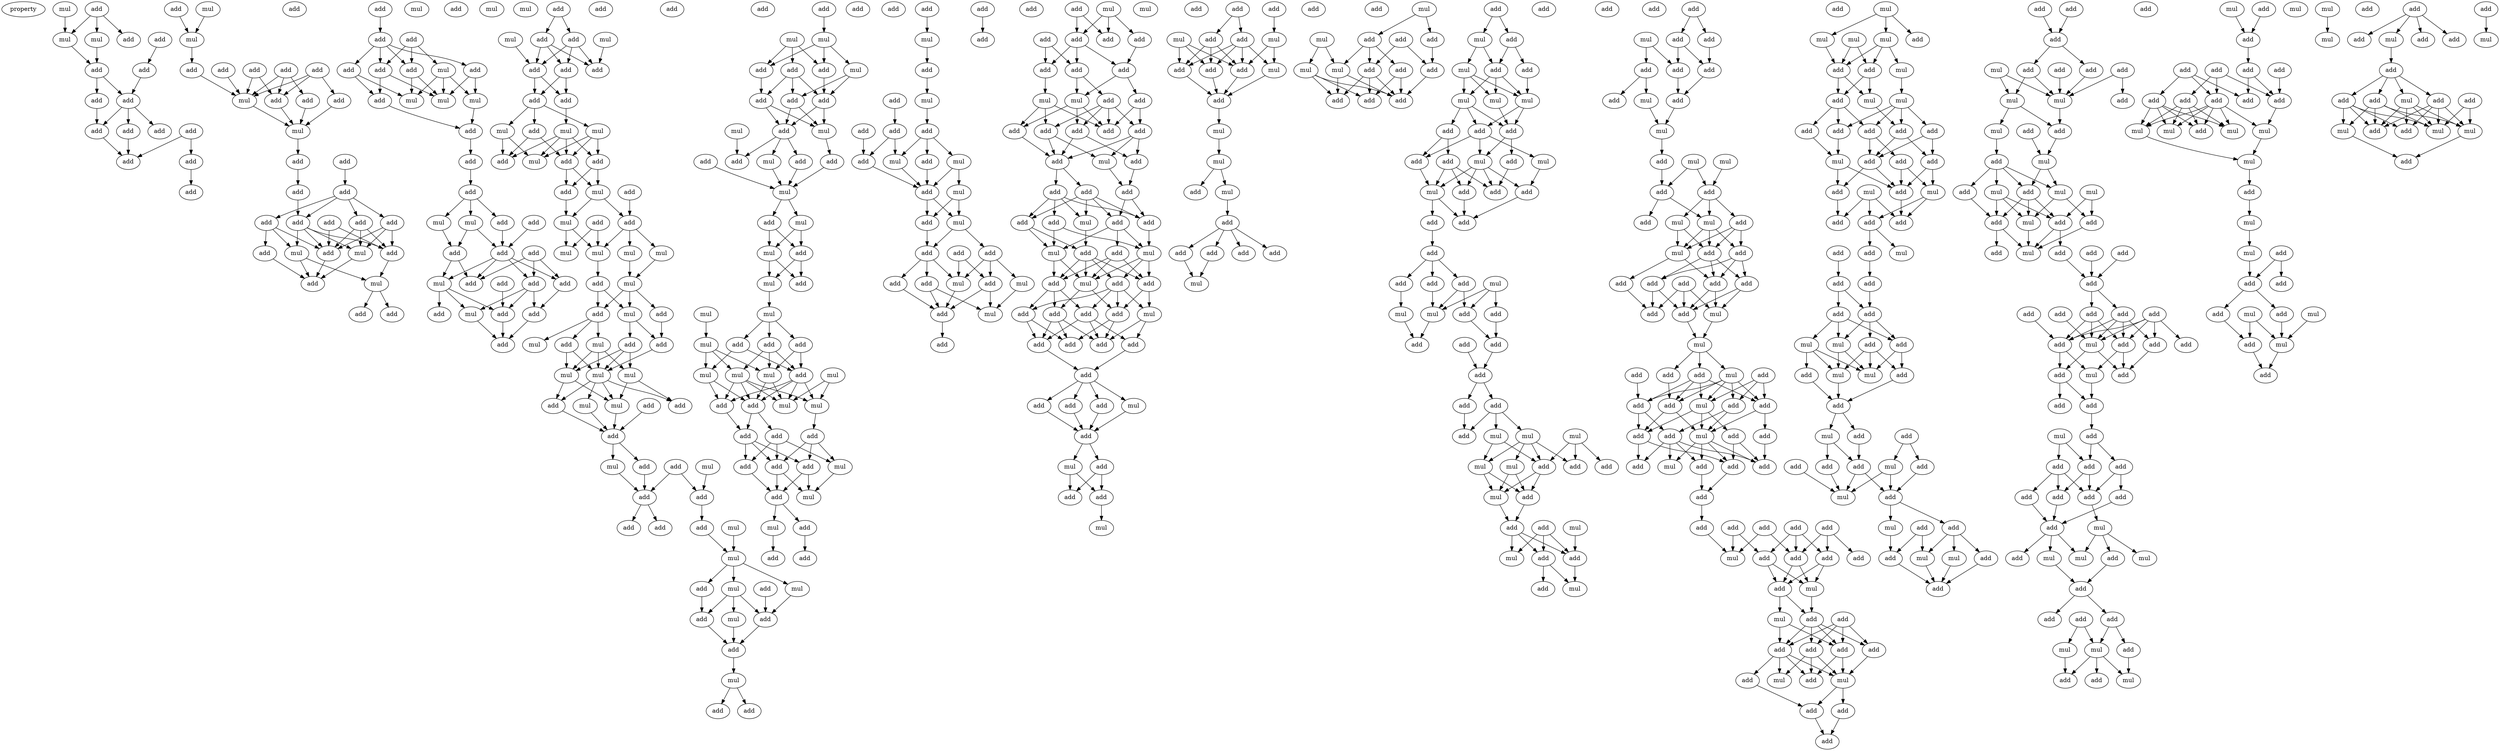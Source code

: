 digraph {
    node [fontcolor=black]
    property [mul=2,lf=1.2]
    0 [ label = add ];
    1 [ label = mul ];
    2 [ label = mul ];
    3 [ label = add ];
    4 [ label = mul ];
    5 [ label = add ];
    6 [ label = add ];
    7 [ label = add ];
    8 [ label = add ];
    9 [ label = add ];
    10 [ label = add ];
    11 [ label = add ];
    12 [ label = add ];
    13 [ label = add ];
    14 [ label = add ];
    15 [ label = add ];
    16 [ label = add ];
    17 [ label = add ];
    18 [ label = mul ];
    19 [ label = mul ];
    20 [ label = add ];
    21 [ label = add ];
    22 [ label = add ];
    23 [ label = add ];
    24 [ label = add ];
    25 [ label = add ];
    26 [ label = add ];
    27 [ label = add ];
    28 [ label = mul ];
    29 [ label = mul ];
    30 [ label = add ];
    31 [ label = add ];
    32 [ label = add ];
    33 [ label = add ];
    34 [ label = add ];
    35 [ label = add ];
    36 [ label = add ];
    37 [ label = add ];
    38 [ label = add ];
    39 [ label = add ];
    40 [ label = mul ];
    41 [ label = add ];
    42 [ label = add ];
    43 [ label = mul ];
    44 [ label = add ];
    45 [ label = mul ];
    46 [ label = add ];
    47 [ label = add ];
    48 [ label = add ];
    49 [ label = add ];
    50 [ label = add ];
    51 [ label = add ];
    52 [ label = add ];
    53 [ label = add ];
    54 [ label = add ];
    55 [ label = add ];
    56 [ label = mul ];
    57 [ label = mul ];
    58 [ label = mul ];
    59 [ label = mul ];
    60 [ label = add ];
    61 [ label = mul ];
    62 [ label = add ];
    63 [ label = add ];
    64 [ label = add ];
    65 [ label = add ];
    66 [ label = add ];
    67 [ label = add ];
    68 [ label = mul ];
    69 [ label = mul ];
    70 [ label = add ];
    71 [ label = add ];
    72 [ label = add ];
    73 [ label = add ];
    74 [ label = add ];
    75 [ label = mul ];
    76 [ label = add ];
    77 [ label = add ];
    78 [ label = add ];
    79 [ label = add ];
    80 [ label = mul ];
    81 [ label = add ];
    82 [ label = add ];
    83 [ label = mul ];
    84 [ label = mul ];
    85 [ label = add ];
    86 [ label = add ];
    87 [ label = add ];
    88 [ label = mul ];
    89 [ label = add ];
    90 [ label = mul ];
    91 [ label = add ];
    92 [ label = add ];
    93 [ label = add ];
    94 [ label = add ];
    95 [ label = add ];
    96 [ label = mul ];
    97 [ label = mul ];
    98 [ label = add ];
    99 [ label = mul ];
    100 [ label = add ];
    101 [ label = mul ];
    102 [ label = add ];
    103 [ label = add ];
    104 [ label = add ];
    105 [ label = add ];
    106 [ label = mul ];
    107 [ label = add ];
    108 [ label = mul ];
    109 [ label = add ];
    110 [ label = mul ];
    111 [ label = mul ];
    112 [ label = mul ];
    113 [ label = mul ];
    114 [ label = add ];
    115 [ label = mul ];
    116 [ label = mul ];
    117 [ label = add ];
    118 [ label = add ];
    119 [ label = mul ];
    120 [ label = add ];
    121 [ label = add ];
    122 [ label = mul ];
    123 [ label = add ];
    124 [ label = mul ];
    125 [ label = mul ];
    126 [ label = mul ];
    127 [ label = mul ];
    128 [ label = add ];
    129 [ label = add ];
    130 [ label = add ];
    131 [ label = mul ];
    132 [ label = add ];
    133 [ label = mul ];
    134 [ label = mul ];
    135 [ label = add ];
    136 [ label = add ];
    137 [ label = add ];
    138 [ label = add ];
    139 [ label = add ];
    140 [ label = add ];
    141 [ label = add ];
    142 [ label = mul ];
    143 [ label = mul ];
    144 [ label = add ];
    145 [ label = add ];
    146 [ label = mul ];
    147 [ label = mul ];
    148 [ label = add ];
    149 [ label = mul ];
    150 [ label = add ];
    151 [ label = add ];
    152 [ label = add ];
    153 [ label = add ];
    154 [ label = mul ];
    155 [ label = add ];
    156 [ label = add ];
    157 [ label = add ];
    158 [ label = mul ];
    159 [ label = mul ];
    160 [ label = add ];
    161 [ label = mul ];
    162 [ label = add ];
    163 [ label = add ];
    164 [ label = add ];
    165 [ label = add ];
    166 [ label = add ];
    167 [ label = add ];
    168 [ label = mul ];
    169 [ label = add ];
    170 [ label = mul ];
    171 [ label = add ];
    172 [ label = add ];
    173 [ label = add ];
    174 [ label = mul ];
    175 [ label = add ];
    176 [ label = mul ];
    177 [ label = mul ];
    178 [ label = add ];
    179 [ label = add ];
    180 [ label = mul ];
    181 [ label = add ];
    182 [ label = mul ];
    183 [ label = mul ];
    184 [ label = mul ];
    185 [ label = add ];
    186 [ label = mul ];
    187 [ label = add ];
    188 [ label = add ];
    189 [ label = mul ];
    190 [ label = mul ];
    191 [ label = mul ];
    192 [ label = add ];
    193 [ label = mul ];
    194 [ label = mul ];
    195 [ label = add ];
    196 [ label = mul ];
    197 [ label = add ];
    198 [ label = add ];
    199 [ label = add ];
    200 [ label = add ];
    201 [ label = add ];
    202 [ label = mul ];
    203 [ label = add ];
    204 [ label = add ];
    205 [ label = mul ];
    206 [ label = add ];
    207 [ label = mul ];
    208 [ label = add ];
    209 [ label = add ];
    210 [ label = add ];
    211 [ label = add ];
    212 [ label = add ];
    213 [ label = add ];
    214 [ label = mul ];
    215 [ label = add ];
    216 [ label = add ];
    217 [ label = mul ];
    218 [ label = add ];
    219 [ label = add ];
    220 [ label = add ];
    221 [ label = add ];
    222 [ label = mul ];
    223 [ label = add ];
    224 [ label = mul ];
    225 [ label = add ];
    226 [ label = add ];
    227 [ label = mul ];
    228 [ label = mul ];
    229 [ label = add ];
    230 [ label = add ];
    231 [ label = add ];
    232 [ label = add ];
    233 [ label = add ];
    234 [ label = mul ];
    235 [ label = add ];
    236 [ label = add ];
    237 [ label = mul ];
    238 [ label = mul ];
    239 [ label = add ];
    240 [ label = add ];
    241 [ label = add ];
    242 [ label = add ];
    243 [ label = mul ];
    244 [ label = add ];
    245 [ label = add ];
    246 [ label = add ];
    247 [ label = add ];
    248 [ label = add ];
    249 [ label = add ];
    250 [ label = add ];
    251 [ label = mul ];
    252 [ label = add ];
    253 [ label = mul ];
    254 [ label = add ];
    255 [ label = add ];
    256 [ label = add ];
    257 [ label = add ];
    258 [ label = add ];
    259 [ label = add ];
    260 [ label = mul ];
    261 [ label = add ];
    262 [ label = add ];
    263 [ label = add ];
    264 [ label = add ];
    265 [ label = add ];
    266 [ label = add ];
    267 [ label = add ];
    268 [ label = add ];
    269 [ label = mul ];
    270 [ label = add ];
    271 [ label = add ];
    272 [ label = mul ];
    273 [ label = add ];
    274 [ label = mul ];
    275 [ label = add ];
    276 [ label = add ];
    277 [ label = mul ];
    278 [ label = add ];
    279 [ label = add ];
    280 [ label = add ];
    281 [ label = add ];
    282 [ label = mul ];
    283 [ label = add ];
    284 [ label = add ];
    285 [ label = add ];
    286 [ label = add ];
    287 [ label = add ];
    288 [ label = add ];
    289 [ label = add ];
    290 [ label = add ];
    291 [ label = add ];
    292 [ label = mul ];
    293 [ label = add ];
    294 [ label = add ];
    295 [ label = mul ];
    296 [ label = mul ];
    297 [ label = add ];
    298 [ label = add ];
    299 [ label = add ];
    300 [ label = mul ];
    301 [ label = add ];
    302 [ label = add ];
    303 [ label = mul ];
    304 [ label = mul ];
    305 [ label = add ];
    306 [ label = add ];
    307 [ label = add ];
    308 [ label = add ];
    309 [ label = add ];
    310 [ label = mul ];
    311 [ label = add ];
    312 [ label = add ];
    313 [ label = mul ];
    314 [ label = mul ];
    315 [ label = add ];
    316 [ label = mul ];
    317 [ label = add ];
    318 [ label = add ];
    319 [ label = add ];
    320 [ label = add ];
    321 [ label = add ];
    322 [ label = add ];
    323 [ label = mul ];
    324 [ label = mul ];
    325 [ label = add ];
    326 [ label = add ];
    327 [ label = mul ];
    328 [ label = add ];
    329 [ label = mul ];
    330 [ label = add ];
    331 [ label = add ];
    332 [ label = mul ];
    333 [ label = add ];
    334 [ label = add ];
    335 [ label = add ];
    336 [ label = add ];
    337 [ label = add ];
    338 [ label = mul ];
    339 [ label = add ];
    340 [ label = add ];
    341 [ label = add ];
    342 [ label = add ];
    343 [ label = add ];
    344 [ label = mul ];
    345 [ label = mul ];
    346 [ label = mul ];
    347 [ label = mul ];
    348 [ label = add ];
    349 [ label = add ];
    350 [ label = add ];
    351 [ label = add ];
    352 [ label = add ];
    353 [ label = mul ];
    354 [ label = add ];
    355 [ label = mul ];
    356 [ label = add ];
    357 [ label = add ];
    358 [ label = add ];
    359 [ label = mul ];
    360 [ label = add ];
    361 [ label = add ];
    362 [ label = add ];
    363 [ label = add ];
    364 [ label = add ];
    365 [ label = add ];
    366 [ label = mul ];
    367 [ label = mul ];
    368 [ label = mul ];
    369 [ label = add ];
    370 [ label = add ];
    371 [ label = add ];
    372 [ label = add ];
    373 [ label = add ];
    374 [ label = add ];
    375 [ label = add ];
    376 [ label = add ];
    377 [ label = add ];
    378 [ label = mul ];
    379 [ label = add ];
    380 [ label = mul ];
    381 [ label = mul ];
    382 [ label = add ];
    383 [ label = mul ];
    384 [ label = add ];
    385 [ label = mul ];
    386 [ label = add ];
    387 [ label = mul ];
    388 [ label = add ];
    389 [ label = add ];
    390 [ label = add ];
    391 [ label = mul ];
    392 [ label = add ];
    393 [ label = add ];
    394 [ label = mul ];
    395 [ label = mul ];
    396 [ label = add ];
    397 [ label = add ];
    398 [ label = add ];
    399 [ label = mul ];
    400 [ label = add ];
    401 [ label = add ];
    402 [ label = add ];
    403 [ label = add ];
    404 [ label = add ];
    405 [ label = add ];
    406 [ label = mul ];
    407 [ label = mul ];
    408 [ label = add ];
    409 [ label = mul ];
    410 [ label = add ];
    411 [ label = mul ];
    412 [ label = add ];
    413 [ label = add ];
    414 [ label = add ];
    415 [ label = mul ];
    416 [ label = mul ];
    417 [ label = add ];
    418 [ label = mul ];
    419 [ label = add ];
    420 [ label = add ];
    421 [ label = add ];
    422 [ label = add ];
    423 [ label = add ];
    424 [ label = add ];
    425 [ label = add ];
    426 [ label = add ];
    427 [ label = add ];
    428 [ label = mul ];
    429 [ label = mul ];
    430 [ label = add ];
    431 [ label = add ];
    432 [ label = add ];
    433 [ label = add ];
    434 [ label = mul ];
    435 [ label = mul ];
    436 [ label = add ];
    437 [ label = add ];
    438 [ label = add ];
    439 [ label = add ];
    440 [ label = add ];
    441 [ label = add ];
    442 [ label = add ];
    443 [ label = add ];
    444 [ label = mul ];
    445 [ label = add ];
    446 [ label = add ];
    447 [ label = mul ];
    448 [ label = add ];
    449 [ label = add ];
    450 [ label = add ];
    451 [ label = add ];
    452 [ label = add ];
    453 [ label = add ];
    454 [ label = add ];
    455 [ label = add ];
    456 [ label = add ];
    457 [ label = add ];
    458 [ label = add ];
    459 [ label = add ];
    460 [ label = mul ];
    461 [ label = mul ];
    462 [ label = add ];
    463 [ label = add ];
    464 [ label = add ];
    465 [ label = mul ];
    466 [ label = add ];
    467 [ label = add ];
    468 [ label = add ];
    469 [ label = add ];
    470 [ label = mul ];
    471 [ label = add ];
    472 [ label = add ];
    473 [ label = mul ];
    474 [ label = add ];
    475 [ label = add ];
    476 [ label = add ];
    477 [ label = mul ];
    478 [ label = mul ];
    479 [ label = mul ];
    480 [ label = add ];
    481 [ label = mul ];
    482 [ label = add ];
    483 [ label = mul ];
    484 [ label = add ];
    485 [ label = mul ];
    486 [ label = add ];
    487 [ label = mul ];
    488 [ label = add ];
    489 [ label = add ];
    490 [ label = add ];
    491 [ label = add ];
    492 [ label = add ];
    493 [ label = mul ];
    494 [ label = add ];
    495 [ label = add ];
    496 [ label = add ];
    497 [ label = mul ];
    498 [ label = add ];
    499 [ label = mul ];
    500 [ label = add ];
    501 [ label = add ];
    502 [ label = add ];
    503 [ label = add ];
    504 [ label = add ];
    505 [ label = mul ];
    506 [ label = add ];
    507 [ label = add ];
    508 [ label = add ];
    509 [ label = add ];
    510 [ label = add ];
    511 [ label = mul ];
    512 [ label = add ];
    513 [ label = add ];
    514 [ label = mul ];
    515 [ label = add ];
    516 [ label = add ];
    517 [ label = mul ];
    518 [ label = mul ];
    519 [ label = add ];
    520 [ label = add ];
    521 [ label = add ];
    522 [ label = mul ];
    523 [ label = add ];
    524 [ label = add ];
    525 [ label = add ];
    526 [ label = add ];
    527 [ label = mul ];
    528 [ label = mul ];
    529 [ label = add ];
    530 [ label = add ];
    531 [ label = mul ];
    532 [ label = add ];
    533 [ label = mul ];
    534 [ label = add ];
    535 [ label = mul ];
    536 [ label = add ];
    537 [ label = add ];
    538 [ label = add ];
    539 [ label = add ];
    540 [ label = add ];
    541 [ label = add ];
    542 [ label = add ];
    543 [ label = add ];
    544 [ label = add ];
    545 [ label = mul ];
    546 [ label = add ];
    547 [ label = add ];
    548 [ label = mul ];
    549 [ label = mul ];
    550 [ label = add ];
    551 [ label = add ];
    552 [ label = mul ];
    553 [ label = add ];
    554 [ label = mul ];
    555 [ label = add ];
    556 [ label = add ];
    557 [ label = mul ];
    558 [ label = mul ];
    559 [ label = mul ];
    560 [ label = add ];
    561 [ label = add ];
    562 [ label = add ];
    563 [ label = mul ];
    564 [ label = add ];
    565 [ label = add ];
    566 [ label = add ];
    567 [ label = add ];
    568 [ label = mul ];
    569 [ label = add ];
    570 [ label = add ];
    571 [ label = add ];
    572 [ label = add ];
    573 [ label = add ];
    574 [ label = add ];
    575 [ label = mul ];
    576 [ label = add ];
    577 [ label = add ];
    578 [ label = add ];
    579 [ label = add ];
    580 [ label = add ];
    581 [ label = mul ];
    582 [ label = add ];
    583 [ label = add ];
    584 [ label = add ];
    585 [ label = mul ];
    586 [ label = add ];
    587 [ label = add ];
    588 [ label = add ];
    589 [ label = add ];
    590 [ label = add ];
    591 [ label = add ];
    592 [ label = add ];
    593 [ label = add ];
    594 [ label = mul ];
    595 [ label = add ];
    596 [ label = mul ];
    597 [ label = add ];
    598 [ label = mul ];
    599 [ label = mul ];
    600 [ label = add ];
    601 [ label = add ];
    602 [ label = add ];
    603 [ label = add ];
    604 [ label = add ];
    605 [ label = mul ];
    606 [ label = mul ];
    607 [ label = add ];
    608 [ label = mul ];
    609 [ label = add ];
    610 [ label = add ];
    611 [ label = mul ];
    612 [ label = add ];
    613 [ label = add ];
    614 [ label = add ];
    615 [ label = add ];
    616 [ label = add ];
    617 [ label = add ];
    618 [ label = add ];
    619 [ label = add ];
    620 [ label = add ];
    621 [ label = add ];
    622 [ label = add ];
    623 [ label = mul ];
    624 [ label = mul ];
    625 [ label = add ];
    626 [ label = mul ];
    627 [ label = mul ];
    628 [ label = mul ];
    629 [ label = add ];
    630 [ label = mul ];
    631 [ label = mul ];
    632 [ label = mul ];
    633 [ label = add ];
    634 [ label = add ];
    635 [ label = add ];
    636 [ label = add ];
    637 [ label = add ];
    638 [ label = mul ];
    639 [ label = mul ];
    640 [ label = add ];
    641 [ label = mul ];
    642 [ label = mul ];
    643 [ label = add ];
    644 [ label = add ];
    645 [ label = mul ];
    646 [ label = add ];
    647 [ label = add ];
    648 [ label = add ];
    649 [ label = mul ];
    650 [ label = add ];
    651 [ label = add ];
    652 [ label = mul ];
    653 [ label = add ];
    654 [ label = add ];
    655 [ label = mul ];
    656 [ label = add ];
    657 [ label = add ];
    658 [ label = add ];
    659 [ label = add ];
    660 [ label = add ];
    661 [ label = mul ];
    662 [ label = mul ];
    663 [ label = mul ];
    664 [ label = add ];
    0 -> 2 [ name = 0 ];
    0 -> 4 [ name = 1 ];
    0 -> 5 [ name = 2 ];
    1 -> 2 [ name = 3 ];
    2 -> 6 [ name = 4 ];
    3 -> 7 [ name = 5 ];
    4 -> 6 [ name = 6 ];
    6 -> 8 [ name = 7 ];
    6 -> 9 [ name = 8 ];
    7 -> 8 [ name = 9 ];
    8 -> 10 [ name = 10 ];
    8 -> 12 [ name = 11 ];
    8 -> 13 [ name = 12 ];
    9 -> 10 [ name = 13 ];
    10 -> 14 [ name = 14 ];
    11 -> 14 [ name = 15 ];
    11 -> 15 [ name = 16 ];
    12 -> 14 [ name = 17 ];
    15 -> 16 [ name = 18 ];
    17 -> 19 [ name = 19 ];
    18 -> 19 [ name = 20 ];
    19 -> 21 [ name = 21 ];
    20 -> 27 [ name = 22 ];
    20 -> 28 [ name = 23 ];
    21 -> 28 [ name = 24 ];
    22 -> 25 [ name = 25 ];
    22 -> 27 [ name = 26 ];
    22 -> 28 [ name = 27 ];
    23 -> 26 [ name = 28 ];
    23 -> 27 [ name = 29 ];
    23 -> 28 [ name = 30 ];
    24 -> 28 [ name = 31 ];
    25 -> 29 [ name = 32 ];
    26 -> 29 [ name = 33 ];
    27 -> 29 [ name = 34 ];
    28 -> 29 [ name = 35 ];
    29 -> 31 [ name = 36 ];
    31 -> 34 [ name = 37 ];
    32 -> 33 [ name = 38 ];
    33 -> 35 [ name = 39 ];
    33 -> 36 [ name = 40 ];
    33 -> 38 [ name = 41 ];
    33 -> 39 [ name = 42 ];
    34 -> 38 [ name = 43 ];
    35 -> 40 [ name = 44 ];
    35 -> 41 [ name = 45 ];
    35 -> 44 [ name = 46 ];
    36 -> 40 [ name = 47 ];
    36 -> 41 [ name = 48 ];
    36 -> 44 [ name = 49 ];
    37 -> 41 [ name = 50 ];
    37 -> 44 [ name = 51 ];
    38 -> 40 [ name = 52 ];
    38 -> 41 [ name = 53 ];
    38 -> 43 [ name = 54 ];
    38 -> 44 [ name = 55 ];
    39 -> 41 [ name = 56 ];
    39 -> 42 [ name = 57 ];
    39 -> 43 [ name = 58 ];
    40 -> 46 [ name = 59 ];
    41 -> 46 [ name = 60 ];
    42 -> 46 [ name = 61 ];
    43 -> 45 [ name = 62 ];
    43 -> 46 [ name = 63 ];
    44 -> 45 [ name = 64 ];
    45 -> 47 [ name = 65 ];
    45 -> 48 [ name = 66 ];
    49 -> 51 [ name = 67 ];
    50 -> 53 [ name = 68 ];
    50 -> 54 [ name = 69 ];
    50 -> 56 [ name = 70 ];
    51 -> 52 [ name = 71 ];
    51 -> 53 [ name = 72 ];
    51 -> 54 [ name = 73 ];
    51 -> 55 [ name = 74 ];
    52 -> 58 [ name = 75 ];
    52 -> 59 [ name = 76 ];
    53 -> 59 [ name = 77 ];
    53 -> 61 [ name = 78 ];
    54 -> 59 [ name = 79 ];
    54 -> 60 [ name = 80 ];
    55 -> 60 [ name = 81 ];
    55 -> 61 [ name = 82 ];
    56 -> 58 [ name = 83 ];
    56 -> 59 [ name = 84 ];
    56 -> 61 [ name = 85 ];
    58 -> 62 [ name = 86 ];
    60 -> 62 [ name = 87 ];
    62 -> 64 [ name = 88 ];
    64 -> 65 [ name = 89 ];
    65 -> 67 [ name = 90 ];
    65 -> 68 [ name = 91 ];
    65 -> 69 [ name = 92 ];
    66 -> 70 [ name = 93 ];
    67 -> 70 [ name = 94 ];
    68 -> 70 [ name = 95 ];
    68 -> 71 [ name = 96 ];
    69 -> 71 [ name = 97 ];
    70 -> 74 [ name = 98 ];
    70 -> 75 [ name = 99 ];
    70 -> 76 [ name = 100 ];
    70 -> 77 [ name = 101 ];
    71 -> 75 [ name = 102 ];
    71 -> 76 [ name = 103 ];
    72 -> 74 [ name = 104 ];
    72 -> 76 [ name = 105 ];
    72 -> 77 [ name = 106 ];
    73 -> 78 [ name = 107 ];
    74 -> 78 [ name = 108 ];
    74 -> 80 [ name = 109 ];
    74 -> 81 [ name = 110 ];
    75 -> 78 [ name = 111 ];
    75 -> 79 [ name = 112 ];
    75 -> 80 [ name = 113 ];
    77 -> 81 [ name = 114 ];
    78 -> 82 [ name = 115 ];
    80 -> 82 [ name = 116 ];
    81 -> 82 [ name = 117 ];
    85 -> 86 [ name = 118 ];
    85 -> 87 [ name = 119 ];
    86 -> 91 [ name = 120 ];
    86 -> 92 [ name = 121 ];
    86 -> 93 [ name = 122 ];
    87 -> 91 [ name = 123 ];
    87 -> 92 [ name = 124 ];
    87 -> 93 [ name = 125 ];
    88 -> 92 [ name = 126 ];
    90 -> 93 [ name = 127 ];
    91 -> 94 [ name = 128 ];
    91 -> 95 [ name = 129 ];
    92 -> 94 [ name = 130 ];
    92 -> 95 [ name = 131 ];
    94 -> 96 [ name = 132 ];
    94 -> 97 [ name = 133 ];
    94 -> 98 [ name = 134 ];
    95 -> 99 [ name = 135 ];
    96 -> 101 [ name = 136 ];
    96 -> 102 [ name = 137 ];
    97 -> 100 [ name = 138 ];
    97 -> 101 [ name = 139 ];
    97 -> 103 [ name = 140 ];
    98 -> 100 [ name = 141 ];
    98 -> 102 [ name = 142 ];
    99 -> 100 [ name = 143 ];
    99 -> 101 [ name = 144 ];
    99 -> 102 [ name = 145 ];
    99 -> 103 [ name = 146 ];
    100 -> 105 [ name = 147 ];
    100 -> 106 [ name = 148 ];
    103 -> 105 [ name = 149 ];
    103 -> 106 [ name = 150 ];
    104 -> 109 [ name = 151 ];
    105 -> 108 [ name = 152 ];
    106 -> 108 [ name = 153 ];
    106 -> 109 [ name = 154 ];
    107 -> 110 [ name = 155 ];
    107 -> 111 [ name = 156 ];
    108 -> 110 [ name = 157 ];
    108 -> 111 [ name = 158 ];
    109 -> 111 [ name = 159 ];
    109 -> 112 [ name = 160 ];
    109 -> 113 [ name = 161 ];
    111 -> 114 [ name = 162 ];
    112 -> 115 [ name = 163 ];
    113 -> 115 [ name = 164 ];
    114 -> 116 [ name = 165 ];
    114 -> 118 [ name = 166 ];
    115 -> 116 [ name = 167 ];
    115 -> 117 [ name = 168 ];
    115 -> 118 [ name = 169 ];
    116 -> 120 [ name = 170 ];
    116 -> 121 [ name = 171 ];
    117 -> 121 [ name = 172 ];
    118 -> 119 [ name = 173 ];
    118 -> 122 [ name = 174 ];
    118 -> 123 [ name = 175 ];
    119 -> 124 [ name = 176 ];
    119 -> 125 [ name = 177 ];
    119 -> 126 [ name = 178 ];
    120 -> 124 [ name = 179 ];
    120 -> 125 [ name = 180 ];
    120 -> 126 [ name = 181 ];
    121 -> 126 [ name = 182 ];
    123 -> 124 [ name = 183 ];
    123 -> 126 [ name = 184 ];
    124 -> 127 [ name = 185 ];
    124 -> 129 [ name = 186 ];
    125 -> 127 [ name = 187 ];
    125 -> 130 [ name = 188 ];
    126 -> 127 [ name = 189 ];
    126 -> 129 [ name = 190 ];
    126 -> 130 [ name = 191 ];
    126 -> 131 [ name = 192 ];
    127 -> 132 [ name = 193 ];
    128 -> 132 [ name = 194 ];
    129 -> 132 [ name = 195 ];
    131 -> 132 [ name = 196 ];
    132 -> 133 [ name = 197 ];
    132 -> 135 [ name = 198 ];
    133 -> 138 [ name = 199 ];
    134 -> 137 [ name = 200 ];
    135 -> 138 [ name = 201 ];
    136 -> 137 [ name = 202 ];
    136 -> 138 [ name = 203 ];
    137 -> 140 [ name = 204 ];
    138 -> 139 [ name = 205 ];
    138 -> 141 [ name = 206 ];
    140 -> 143 [ name = 207 ];
    142 -> 143 [ name = 208 ];
    143 -> 145 [ name = 209 ];
    143 -> 146 [ name = 210 ];
    143 -> 147 [ name = 211 ];
    145 -> 150 [ name = 212 ];
    146 -> 151 [ name = 213 ];
    147 -> 149 [ name = 214 ];
    147 -> 150 [ name = 215 ];
    147 -> 151 [ name = 216 ];
    148 -> 151 [ name = 217 ];
    149 -> 152 [ name = 218 ];
    150 -> 152 [ name = 219 ];
    151 -> 152 [ name = 220 ];
    152 -> 154 [ name = 221 ];
    154 -> 155 [ name = 222 ];
    154 -> 157 [ name = 223 ];
    156 -> 159 [ name = 224 ];
    158 -> 162 [ name = 225 ];
    158 -> 163 [ name = 226 ];
    158 -> 164 [ name = 227 ];
    159 -> 161 [ name = 228 ];
    159 -> 162 [ name = 229 ];
    159 -> 163 [ name = 230 ];
    161 -> 166 [ name = 231 ];
    161 -> 167 [ name = 232 ];
    162 -> 165 [ name = 233 ];
    163 -> 167 [ name = 234 ];
    164 -> 165 [ name = 235 ];
    164 -> 166 [ name = 236 ];
    164 -> 167 [ name = 237 ];
    165 -> 169 [ name = 238 ];
    165 -> 170 [ name = 239 ];
    166 -> 169 [ name = 240 ];
    166 -> 170 [ name = 241 ];
    167 -> 169 [ name = 242 ];
    167 -> 170 [ name = 243 ];
    168 -> 173 [ name = 244 ];
    169 -> 172 [ name = 245 ];
    169 -> 173 [ name = 246 ];
    169 -> 174 [ name = 247 ];
    170 -> 171 [ name = 248 ];
    171 -> 176 [ name = 249 ];
    172 -> 176 [ name = 250 ];
    174 -> 176 [ name = 251 ];
    175 -> 176 [ name = 252 ];
    176 -> 177 [ name = 253 ];
    176 -> 178 [ name = 254 ];
    177 -> 179 [ name = 255 ];
    177 -> 180 [ name = 256 ];
    178 -> 179 [ name = 257 ];
    178 -> 180 [ name = 258 ];
    179 -> 181 [ name = 259 ];
    179 -> 182 [ name = 260 ];
    180 -> 181 [ name = 261 ];
    180 -> 182 [ name = 262 ];
    182 -> 184 [ name = 263 ];
    183 -> 186 [ name = 264 ];
    184 -> 185 [ name = 265 ];
    184 -> 187 [ name = 266 ];
    184 -> 188 [ name = 267 ];
    185 -> 190 [ name = 268 ];
    185 -> 192 [ name = 269 ];
    186 -> 189 [ name = 270 ];
    186 -> 190 [ name = 271 ];
    186 -> 191 [ name = 272 ];
    187 -> 191 [ name = 273 ];
    187 -> 192 [ name = 274 ];
    188 -> 189 [ name = 275 ];
    188 -> 190 [ name = 276 ];
    188 -> 192 [ name = 277 ];
    189 -> 194 [ name = 278 ];
    189 -> 195 [ name = 279 ];
    189 -> 196 [ name = 280 ];
    189 -> 197 [ name = 281 ];
    190 -> 194 [ name = 282 ];
    190 -> 197 [ name = 283 ];
    191 -> 195 [ name = 284 ];
    191 -> 197 [ name = 285 ];
    192 -> 194 [ name = 286 ];
    192 -> 195 [ name = 287 ];
    192 -> 196 [ name = 288 ];
    192 -> 197 [ name = 289 ];
    193 -> 194 [ name = 290 ];
    193 -> 196 [ name = 291 ];
    195 -> 198 [ name = 292 ];
    196 -> 200 [ name = 293 ];
    197 -> 198 [ name = 294 ];
    197 -> 199 [ name = 295 ];
    198 -> 201 [ name = 296 ];
    198 -> 203 [ name = 297 ];
    198 -> 204 [ name = 298 ];
    199 -> 201 [ name = 299 ];
    199 -> 202 [ name = 300 ];
    199 -> 203 [ name = 301 ];
    200 -> 202 [ name = 302 ];
    200 -> 203 [ name = 303 ];
    200 -> 204 [ name = 304 ];
    201 -> 206 [ name = 305 ];
    202 -> 205 [ name = 306 ];
    203 -> 205 [ name = 307 ];
    203 -> 206 [ name = 308 ];
    204 -> 205 [ name = 309 ];
    204 -> 206 [ name = 310 ];
    206 -> 207 [ name = 311 ];
    206 -> 208 [ name = 312 ];
    207 -> 209 [ name = 313 ];
    208 -> 211 [ name = 314 ];
    212 -> 214 [ name = 315 ];
    213 -> 215 [ name = 316 ];
    214 -> 216 [ name = 317 ];
    216 -> 217 [ name = 318 ];
    217 -> 221 [ name = 319 ];
    218 -> 220 [ name = 320 ];
    219 -> 225 [ name = 321 ];
    220 -> 222 [ name = 322 ];
    220 -> 225 [ name = 323 ];
    221 -> 222 [ name = 324 ];
    221 -> 223 [ name = 325 ];
    221 -> 224 [ name = 326 ];
    222 -> 226 [ name = 327 ];
    223 -> 226 [ name = 328 ];
    224 -> 226 [ name = 329 ];
    224 -> 227 [ name = 330 ];
    225 -> 226 [ name = 331 ];
    226 -> 228 [ name = 332 ];
    226 -> 229 [ name = 333 ];
    227 -> 228 [ name = 334 ];
    227 -> 229 [ name = 335 ];
    228 -> 230 [ name = 336 ];
    228 -> 231 [ name = 337 ];
    229 -> 231 [ name = 338 ];
    230 -> 234 [ name = 339 ];
    230 -> 235 [ name = 340 ];
    230 -> 237 [ name = 341 ];
    231 -> 233 [ name = 342 ];
    231 -> 234 [ name = 343 ];
    231 -> 236 [ name = 344 ];
    232 -> 234 [ name = 345 ];
    232 -> 235 [ name = 346 ];
    233 -> 239 [ name = 347 ];
    234 -> 239 [ name = 348 ];
    235 -> 238 [ name = 349 ];
    235 -> 239 [ name = 350 ];
    236 -> 238 [ name = 351 ];
    236 -> 239 [ name = 352 ];
    237 -> 238 [ name = 353 ];
    239 -> 240 [ name = 354 ];
    242 -> 244 [ name = 355 ];
    242 -> 246 [ name = 356 ];
    243 -> 244 [ name = 357 ];
    243 -> 245 [ name = 358 ];
    243 -> 246 [ name = 359 ];
    245 -> 249 [ name = 360 ];
    246 -> 248 [ name = 361 ];
    246 -> 249 [ name = 362 ];
    246 -> 250 [ name = 363 ];
    247 -> 248 [ name = 364 ];
    247 -> 250 [ name = 365 ];
    248 -> 252 [ name = 366 ];
    248 -> 253 [ name = 367 ];
    249 -> 253 [ name = 368 ];
    249 -> 254 [ name = 369 ];
    250 -> 251 [ name = 370 ];
    251 -> 255 [ name = 371 ];
    251 -> 258 [ name = 372 ];
    251 -> 259 [ name = 373 ];
    252 -> 255 [ name = 374 ];
    252 -> 256 [ name = 375 ];
    252 -> 257 [ name = 376 ];
    252 -> 258 [ name = 377 ];
    253 -> 255 [ name = 378 ];
    253 -> 256 [ name = 379 ];
    253 -> 259 [ name = 380 ];
    254 -> 255 [ name = 381 ];
    254 -> 257 [ name = 382 ];
    256 -> 261 [ name = 383 ];
    256 -> 262 [ name = 384 ];
    257 -> 260 [ name = 385 ];
    257 -> 261 [ name = 386 ];
    257 -> 262 [ name = 387 ];
    258 -> 260 [ name = 388 ];
    258 -> 262 [ name = 389 ];
    259 -> 262 [ name = 390 ];
    260 -> 265 [ name = 391 ];
    261 -> 265 [ name = 392 ];
    262 -> 263 [ name = 393 ];
    262 -> 264 [ name = 394 ];
    263 -> 267 [ name = 395 ];
    263 -> 268 [ name = 396 ];
    263 -> 269 [ name = 397 ];
    263 -> 270 [ name = 398 ];
    264 -> 266 [ name = 399 ];
    264 -> 268 [ name = 400 ];
    264 -> 269 [ name = 401 ];
    264 -> 270 [ name = 402 ];
    265 -> 267 [ name = 403 ];
    265 -> 270 [ name = 404 ];
    266 -> 272 [ name = 405 ];
    266 -> 274 [ name = 406 ];
    267 -> 272 [ name = 407 ];
    267 -> 273 [ name = 408 ];
    267 -> 274 [ name = 409 ];
    268 -> 271 [ name = 410 ];
    268 -> 272 [ name = 411 ];
    269 -> 271 [ name = 412 ];
    270 -> 274 [ name = 413 ];
    271 -> 275 [ name = 414 ];
    271 -> 276 [ name = 415 ];
    271 -> 277 [ name = 416 ];
    271 -> 278 [ name = 417 ];
    272 -> 277 [ name = 418 ];
    272 -> 278 [ name = 419 ];
    273 -> 275 [ name = 420 ];
    273 -> 277 [ name = 421 ];
    273 -> 278 [ name = 422 ];
    274 -> 275 [ name = 423 ];
    274 -> 276 [ name = 424 ];
    274 -> 277 [ name = 425 ];
    275 -> 281 [ name = 426 ];
    275 -> 282 [ name = 427 ];
    276 -> 279 [ name = 428 ];
    276 -> 281 [ name = 429 ];
    276 -> 282 [ name = 430 ];
    276 -> 283 [ name = 431 ];
    277 -> 280 [ name = 432 ];
    277 -> 281 [ name = 433 ];
    278 -> 279 [ name = 434 ];
    278 -> 280 [ name = 435 ];
    278 -> 283 [ name = 436 ];
    279 -> 284 [ name = 437 ];
    279 -> 286 [ name = 438 ];
    280 -> 284 [ name = 439 ];
    280 -> 285 [ name = 440 ];
    280 -> 286 [ name = 441 ];
    281 -> 284 [ name = 442 ];
    281 -> 285 [ name = 443 ];
    282 -> 285 [ name = 444 ];
    282 -> 287 [ name = 445 ];
    283 -> 285 [ name = 446 ];
    283 -> 286 [ name = 447 ];
    283 -> 287 [ name = 448 ];
    286 -> 288 [ name = 449 ];
    287 -> 288 [ name = 450 ];
    288 -> 289 [ name = 451 ];
    288 -> 290 [ name = 452 ];
    288 -> 291 [ name = 453 ];
    288 -> 292 [ name = 454 ];
    289 -> 293 [ name = 455 ];
    290 -> 293 [ name = 456 ];
    291 -> 293 [ name = 457 ];
    292 -> 293 [ name = 458 ];
    293 -> 294 [ name = 459 ];
    293 -> 296 [ name = 460 ];
    294 -> 297 [ name = 461 ];
    294 -> 298 [ name = 462 ];
    296 -> 297 [ name = 463 ];
    296 -> 298 [ name = 464 ];
    297 -> 300 [ name = 465 ];
    301 -> 305 [ name = 466 ];
    301 -> 306 [ name = 467 ];
    302 -> 303 [ name = 468 ];
    303 -> 308 [ name = 469 ];
    303 -> 310 [ name = 470 ];
    304 -> 307 [ name = 471 ];
    304 -> 308 [ name = 472 ];
    304 -> 309 [ name = 473 ];
    305 -> 307 [ name = 474 ];
    305 -> 308 [ name = 475 ];
    305 -> 309 [ name = 476 ];
    306 -> 307 [ name = 477 ];
    306 -> 308 [ name = 478 ];
    306 -> 309 [ name = 479 ];
    306 -> 310 [ name = 480 ];
    307 -> 312 [ name = 481 ];
    308 -> 312 [ name = 482 ];
    309 -> 312 [ name = 483 ];
    310 -> 312 [ name = 484 ];
    312 -> 313 [ name = 485 ];
    313 -> 314 [ name = 486 ];
    314 -> 315 [ name = 487 ];
    314 -> 316 [ name = 488 ];
    316 -> 317 [ name = 489 ];
    317 -> 318 [ name = 490 ];
    317 -> 319 [ name = 491 ];
    317 -> 321 [ name = 492 ];
    317 -> 322 [ name = 493 ];
    318 -> 323 [ name = 494 ];
    319 -> 323 [ name = 495 ];
    324 -> 325 [ name = 496 ];
    324 -> 326 [ name = 497 ];
    325 -> 330 [ name = 498 ];
    325 -> 331 [ name = 499 ];
    325 -> 332 [ name = 500 ];
    326 -> 333 [ name = 501 ];
    327 -> 329 [ name = 502 ];
    327 -> 332 [ name = 503 ];
    328 -> 330 [ name = 504 ];
    328 -> 333 [ name = 505 ];
    329 -> 334 [ name = 506 ];
    329 -> 335 [ name = 507 ];
    329 -> 336 [ name = 508 ];
    330 -> 334 [ name = 509 ];
    330 -> 335 [ name = 510 ];
    330 -> 336 [ name = 511 ];
    331 -> 335 [ name = 512 ];
    331 -> 336 [ name = 513 ];
    332 -> 334 [ name = 514 ];
    332 -> 336 [ name = 515 ];
    333 -> 336 [ name = 516 ];
    337 -> 338 [ name = 517 ];
    337 -> 339 [ name = 518 ];
    338 -> 340 [ name = 519 ];
    338 -> 344 [ name = 520 ];
    339 -> 340 [ name = 521 ];
    339 -> 342 [ name = 522 ];
    340 -> 345 [ name = 523 ];
    340 -> 346 [ name = 524 ];
    340 -> 347 [ name = 525 ];
    342 -> 346 [ name = 526 ];
    344 -> 345 [ name = 527 ];
    344 -> 346 [ name = 528 ];
    344 -> 347 [ name = 529 ];
    345 -> 348 [ name = 530 ];
    345 -> 349 [ name = 531 ];
    345 -> 350 [ name = 532 ];
    346 -> 349 [ name = 533 ];
    346 -> 350 [ name = 534 ];
    347 -> 349 [ name = 535 ];
    348 -> 351 [ name = 536 ];
    348 -> 354 [ name = 537 ];
    349 -> 352 [ name = 538 ];
    349 -> 355 [ name = 539 ];
    350 -> 351 [ name = 540 ];
    350 -> 353 [ name = 541 ];
    350 -> 355 [ name = 542 ];
    351 -> 359 [ name = 543 ];
    352 -> 357 [ name = 544 ];
    353 -> 358 [ name = 545 ];
    354 -> 356 [ name = 546 ];
    354 -> 357 [ name = 547 ];
    354 -> 359 [ name = 548 ];
    355 -> 356 [ name = 549 ];
    355 -> 357 [ name = 550 ];
    355 -> 358 [ name = 551 ];
    355 -> 359 [ name = 552 ];
    356 -> 361 [ name = 553 ];
    358 -> 361 [ name = 554 ];
    359 -> 360 [ name = 555 ];
    359 -> 361 [ name = 556 ];
    360 -> 362 [ name = 557 ];
    362 -> 363 [ name = 558 ];
    362 -> 364 [ name = 559 ];
    362 -> 365 [ name = 560 ];
    363 -> 368 [ name = 561 ];
    364 -> 367 [ name = 562 ];
    365 -> 367 [ name = 563 ];
    365 -> 370 [ name = 564 ];
    366 -> 367 [ name = 565 ];
    366 -> 369 [ name = 566 ];
    366 -> 370 [ name = 567 ];
    367 -> 371 [ name = 568 ];
    368 -> 371 [ name = 569 ];
    369 -> 372 [ name = 570 ];
    370 -> 372 [ name = 571 ];
    372 -> 374 [ name = 572 ];
    373 -> 374 [ name = 573 ];
    374 -> 376 [ name = 574 ];
    374 -> 377 [ name = 575 ];
    376 -> 379 [ name = 576 ];
    377 -> 379 [ name = 577 ];
    377 -> 380 [ name = 578 ];
    377 -> 381 [ name = 579 ];
    378 -> 382 [ name = 580 ];
    378 -> 384 [ name = 581 ];
    378 -> 386 [ name = 582 ];
    380 -> 382 [ name = 583 ];
    380 -> 383 [ name = 584 ];
    380 -> 384 [ name = 585 ];
    380 -> 385 [ name = 586 ];
    381 -> 382 [ name = 587 ];
    381 -> 385 [ name = 588 ];
    382 -> 387 [ name = 589 ];
    382 -> 388 [ name = 590 ];
    383 -> 387 [ name = 591 ];
    383 -> 388 [ name = 592 ];
    385 -> 387 [ name = 593 ];
    385 -> 388 [ name = 594 ];
    387 -> 390 [ name = 595 ];
    388 -> 390 [ name = 596 ];
    389 -> 392 [ name = 597 ];
    389 -> 393 [ name = 598 ];
    389 -> 394 [ name = 599 ];
    390 -> 392 [ name = 600 ];
    390 -> 393 [ name = 601 ];
    390 -> 394 [ name = 602 ];
    391 -> 393 [ name = 603 ];
    392 -> 395 [ name = 604 ];
    392 -> 396 [ name = 605 ];
    393 -> 395 [ name = 606 ];
    397 -> 398 [ name = 607 ];
    397 -> 400 [ name = 608 ];
    398 -> 401 [ name = 609 ];
    399 -> 402 [ name = 610 ];
    399 -> 403 [ name = 611 ];
    400 -> 401 [ name = 612 ];
    400 -> 403 [ name = 613 ];
    401 -> 404 [ name = 614 ];
    402 -> 405 [ name = 615 ];
    402 -> 406 [ name = 616 ];
    403 -> 404 [ name = 617 ];
    404 -> 407 [ name = 618 ];
    406 -> 407 [ name = 619 ];
    407 -> 408 [ name = 620 ];
    408 -> 413 [ name = 621 ];
    409 -> 412 [ name = 622 ];
    411 -> 412 [ name = 623 ];
    411 -> 413 [ name = 624 ];
    412 -> 415 [ name = 625 ];
    412 -> 416 [ name = 626 ];
    412 -> 417 [ name = 627 ];
    413 -> 414 [ name = 628 ];
    413 -> 415 [ name = 629 ];
    415 -> 418 [ name = 630 ];
    415 -> 419 [ name = 631 ];
    415 -> 420 [ name = 632 ];
    416 -> 418 [ name = 633 ];
    416 -> 419 [ name = 634 ];
    417 -> 418 [ name = 635 ];
    417 -> 419 [ name = 636 ];
    417 -> 420 [ name = 637 ];
    418 -> 422 [ name = 638 ];
    418 -> 424 [ name = 639 ];
    419 -> 421 [ name = 640 ];
    419 -> 422 [ name = 641 ];
    419 -> 423 [ name = 642 ];
    420 -> 421 [ name = 643 ];
    420 -> 422 [ name = 644 ];
    420 -> 423 [ name = 645 ];
    421 -> 426 [ name = 646 ];
    421 -> 427 [ name = 647 ];
    422 -> 426 [ name = 648 ];
    422 -> 428 [ name = 649 ];
    423 -> 426 [ name = 650 ];
    423 -> 428 [ name = 651 ];
    424 -> 427 [ name = 652 ];
    425 -> 426 [ name = 653 ];
    425 -> 427 [ name = 654 ];
    425 -> 428 [ name = 655 ];
    426 -> 429 [ name = 656 ];
    428 -> 429 [ name = 657 ];
    429 -> 432 [ name = 658 ];
    429 -> 433 [ name = 659 ];
    429 -> 434 [ name = 660 ];
    430 -> 437 [ name = 661 ];
    431 -> 435 [ name = 662 ];
    431 -> 436 [ name = 663 ];
    431 -> 438 [ name = 664 ];
    432 -> 435 [ name = 665 ];
    432 -> 436 [ name = 666 ];
    432 -> 437 [ name = 667 ];
    432 -> 439 [ name = 668 ];
    433 -> 439 [ name = 669 ];
    434 -> 435 [ name = 670 ];
    434 -> 436 [ name = 671 ];
    434 -> 437 [ name = 672 ];
    434 -> 438 [ name = 673 ];
    434 -> 439 [ name = 674 ];
    435 -> 442 [ name = 675 ];
    435 -> 443 [ name = 676 ];
    435 -> 444 [ name = 677 ];
    436 -> 440 [ name = 678 ];
    436 -> 444 [ name = 679 ];
    437 -> 441 [ name = 680 ];
    437 -> 442 [ name = 681 ];
    438 -> 441 [ name = 682 ];
    438 -> 444 [ name = 683 ];
    439 -> 442 [ name = 684 ];
    439 -> 444 [ name = 685 ];
    440 -> 446 [ name = 686 ];
    441 -> 445 [ name = 687 ];
    441 -> 446 [ name = 688 ];
    441 -> 447 [ name = 689 ];
    441 -> 448 [ name = 690 ];
    442 -> 448 [ name = 691 ];
    442 -> 449 [ name = 692 ];
    443 -> 446 [ name = 693 ];
    443 -> 449 [ name = 694 ];
    444 -> 445 [ name = 695 ];
    444 -> 446 [ name = 696 ];
    444 -> 447 [ name = 697 ];
    444 -> 449 [ name = 698 ];
    445 -> 450 [ name = 699 ];
    449 -> 450 [ name = 700 ];
    450 -> 454 [ name = 701 ];
    451 -> 459 [ name = 702 ];
    451 -> 460 [ name = 703 ];
    452 -> 456 [ name = 704 ];
    452 -> 460 [ name = 705 ];
    453 -> 456 [ name = 706 ];
    453 -> 457 [ name = 707 ];
    453 -> 459 [ name = 708 ];
    454 -> 460 [ name = 709 ];
    455 -> 456 [ name = 710 ];
    455 -> 457 [ name = 711 ];
    455 -> 458 [ name = 712 ];
    456 -> 461 [ name = 713 ];
    456 -> 462 [ name = 714 ];
    457 -> 461 [ name = 715 ];
    457 -> 462 [ name = 716 ];
    459 -> 461 [ name = 717 ];
    459 -> 462 [ name = 718 ];
    461 -> 464 [ name = 719 ];
    462 -> 464 [ name = 720 ];
    462 -> 465 [ name = 721 ];
    463 -> 466 [ name = 722 ];
    463 -> 467 [ name = 723 ];
    463 -> 468 [ name = 724 ];
    463 -> 469 [ name = 725 ];
    464 -> 466 [ name = 726 ];
    464 -> 467 [ name = 727 ];
    464 -> 468 [ name = 728 ];
    464 -> 469 [ name = 729 ];
    465 -> 466 [ name = 730 ];
    465 -> 468 [ name = 731 ];
    466 -> 470 [ name = 732 ];
    466 -> 471 [ name = 733 ];
    467 -> 470 [ name = 734 ];
    467 -> 471 [ name = 735 ];
    467 -> 473 [ name = 736 ];
    468 -> 470 [ name = 737 ];
    468 -> 471 [ name = 738 ];
    468 -> 472 [ name = 739 ];
    468 -> 473 [ name = 740 ];
    469 -> 470 [ name = 741 ];
    470 -> 474 [ name = 742 ];
    470 -> 475 [ name = 743 ];
    472 -> 474 [ name = 744 ];
    474 -> 476 [ name = 745 ];
    475 -> 476 [ name = 746 ];
    477 -> 478 [ name = 747 ];
    477 -> 479 [ name = 748 ];
    477 -> 480 [ name = 749 ];
    478 -> 482 [ name = 750 ];
    478 -> 483 [ name = 751 ];
    478 -> 484 [ name = 752 ];
    479 -> 482 [ name = 753 ];
    481 -> 482 [ name = 754 ];
    481 -> 484 [ name = 755 ];
    482 -> 486 [ name = 756 ];
    482 -> 487 [ name = 757 ];
    483 -> 485 [ name = 758 ];
    484 -> 486 [ name = 759 ];
    484 -> 487 [ name = 760 ];
    485 -> 488 [ name = 761 ];
    485 -> 490 [ name = 762 ];
    485 -> 491 [ name = 763 ];
    485 -> 492 [ name = 764 ];
    486 -> 488 [ name = 765 ];
    486 -> 489 [ name = 766 ];
    486 -> 490 [ name = 767 ];
    487 -> 492 [ name = 768 ];
    488 -> 494 [ name = 769 ];
    488 -> 495 [ name = 770 ];
    489 -> 493 [ name = 771 ];
    490 -> 493 [ name = 772 ];
    491 -> 495 [ name = 773 ];
    491 -> 496 [ name = 774 ];
    492 -> 495 [ name = 775 ];
    492 -> 496 [ name = 776 ];
    493 -> 498 [ name = 777 ];
    493 -> 500 [ name = 778 ];
    494 -> 498 [ name = 779 ];
    494 -> 499 [ name = 780 ];
    495 -> 498 [ name = 781 ];
    495 -> 500 [ name = 782 ];
    496 -> 498 [ name = 783 ];
    496 -> 499 [ name = 784 ];
    497 -> 501 [ name = 785 ];
    497 -> 502 [ name = 786 ];
    497 -> 503 [ name = 787 ];
    498 -> 503 [ name = 788 ];
    499 -> 502 [ name = 789 ];
    499 -> 503 [ name = 790 ];
    500 -> 501 [ name = 791 ];
    502 -> 504 [ name = 792 ];
    502 -> 505 [ name = 793 ];
    504 -> 507 [ name = 794 ];
    506 -> 508 [ name = 795 ];
    507 -> 510 [ name = 796 ];
    508 -> 509 [ name = 797 ];
    508 -> 510 [ name = 798 ];
    509 -> 511 [ name = 799 ];
    509 -> 513 [ name = 800 ];
    509 -> 514 [ name = 801 ];
    510 -> 512 [ name = 802 ];
    510 -> 513 [ name = 803 ];
    510 -> 514 [ name = 804 ];
    511 -> 515 [ name = 805 ];
    511 -> 517 [ name = 806 ];
    511 -> 518 [ name = 807 ];
    512 -> 516 [ name = 808 ];
    512 -> 517 [ name = 809 ];
    512 -> 518 [ name = 810 ];
    513 -> 516 [ name = 811 ];
    513 -> 518 [ name = 812 ];
    514 -> 517 [ name = 813 ];
    514 -> 518 [ name = 814 ];
    515 -> 519 [ name = 815 ];
    516 -> 519 [ name = 816 ];
    517 -> 519 [ name = 817 ];
    519 -> 520 [ name = 818 ];
    519 -> 522 [ name = 819 ];
    520 -> 526 [ name = 820 ];
    521 -> 525 [ name = 821 ];
    521 -> 527 [ name = 822 ];
    522 -> 524 [ name = 823 ];
    522 -> 526 [ name = 824 ];
    523 -> 528 [ name = 825 ];
    524 -> 528 [ name = 826 ];
    525 -> 529 [ name = 827 ];
    526 -> 528 [ name = 828 ];
    526 -> 529 [ name = 829 ];
    527 -> 528 [ name = 830 ];
    527 -> 529 [ name = 831 ];
    529 -> 530 [ name = 832 ];
    529 -> 531 [ name = 833 ];
    530 -> 533 [ name = 834 ];
    530 -> 534 [ name = 835 ];
    530 -> 535 [ name = 836 ];
    531 -> 536 [ name = 837 ];
    532 -> 535 [ name = 838 ];
    532 -> 536 [ name = 839 ];
    533 -> 537 [ name = 840 ];
    534 -> 537 [ name = 841 ];
    535 -> 537 [ name = 842 ];
    536 -> 537 [ name = 843 ];
    538 -> 541 [ name = 844 ];
    540 -> 541 [ name = 845 ];
    541 -> 544 [ name = 846 ];
    541 -> 546 [ name = 847 ];
    542 -> 547 [ name = 848 ];
    542 -> 548 [ name = 849 ];
    543 -> 548 [ name = 850 ];
    544 -> 548 [ name = 851 ];
    544 -> 549 [ name = 852 ];
    545 -> 548 [ name = 853 ];
    545 -> 549 [ name = 854 ];
    546 -> 548 [ name = 855 ];
    548 -> 550 [ name = 856 ];
    549 -> 550 [ name = 857 ];
    549 -> 552 [ name = 858 ];
    550 -> 554 [ name = 859 ];
    551 -> 554 [ name = 860 ];
    552 -> 553 [ name = 861 ];
    553 -> 555 [ name = 862 ];
    553 -> 556 [ name = 863 ];
    553 -> 558 [ name = 864 ];
    553 -> 559 [ name = 865 ];
    554 -> 556 [ name = 866 ];
    554 -> 559 [ name = 867 ];
    555 -> 560 [ name = 868 ];
    556 -> 560 [ name = 869 ];
    556 -> 561 [ name = 870 ];
    556 -> 563 [ name = 871 ];
    557 -> 561 [ name = 872 ];
    557 -> 562 [ name = 873 ];
    558 -> 560 [ name = 874 ];
    558 -> 561 [ name = 875 ];
    558 -> 563 [ name = 876 ];
    559 -> 562 [ name = 877 ];
    559 -> 563 [ name = 878 ];
    560 -> 567 [ name = 879 ];
    560 -> 568 [ name = 880 ];
    561 -> 564 [ name = 881 ];
    561 -> 568 [ name = 882 ];
    562 -> 568 [ name = 883 ];
    563 -> 568 [ name = 884 ];
    564 -> 569 [ name = 885 ];
    565 -> 569 [ name = 886 ];
    566 -> 569 [ name = 887 ];
    569 -> 570 [ name = 888 ];
    569 -> 572 [ name = 889 ];
    570 -> 575 [ name = 890 ];
    570 -> 577 [ name = 891 ];
    570 -> 579 [ name = 892 ];
    571 -> 575 [ name = 893 ];
    572 -> 575 [ name = 894 ];
    572 -> 577 [ name = 895 ];
    572 -> 578 [ name = 896 ];
    572 -> 579 [ name = 897 ];
    573 -> 575 [ name = 898 ];
    573 -> 576 [ name = 899 ];
    573 -> 577 [ name = 900 ];
    573 -> 578 [ name = 901 ];
    573 -> 579 [ name = 902 ];
    574 -> 577 [ name = 903 ];
    575 -> 580 [ name = 904 ];
    575 -> 582 [ name = 905 ];
    577 -> 580 [ name = 906 ];
    577 -> 581 [ name = 907 ];
    578 -> 582 [ name = 908 ];
    579 -> 581 [ name = 909 ];
    579 -> 582 [ name = 910 ];
    580 -> 583 [ name = 911 ];
    580 -> 584 [ name = 912 ];
    581 -> 583 [ name = 913 ];
    583 -> 586 [ name = 914 ];
    585 -> 587 [ name = 915 ];
    585 -> 589 [ name = 916 ];
    586 -> 587 [ name = 917 ];
    586 -> 588 [ name = 918 ];
    587 -> 590 [ name = 919 ];
    587 -> 593 [ name = 920 ];
    588 -> 591 [ name = 921 ];
    588 -> 593 [ name = 922 ];
    589 -> 590 [ name = 923 ];
    589 -> 592 [ name = 924 ];
    589 -> 593 [ name = 925 ];
    590 -> 595 [ name = 926 ];
    591 -> 595 [ name = 927 ];
    592 -> 595 [ name = 928 ];
    593 -> 594 [ name = 929 ];
    594 -> 596 [ name = 930 ];
    594 -> 598 [ name = 931 ];
    594 -> 600 [ name = 932 ];
    595 -> 596 [ name = 933 ];
    595 -> 597 [ name = 934 ];
    595 -> 599 [ name = 935 ];
    599 -> 601 [ name = 936 ];
    600 -> 601 [ name = 937 ];
    601 -> 602 [ name = 938 ];
    601 -> 603 [ name = 939 ];
    602 -> 605 [ name = 940 ];
    602 -> 607 [ name = 941 ];
    604 -> 605 [ name = 942 ];
    604 -> 606 [ name = 943 ];
    605 -> 608 [ name = 944 ];
    605 -> 609 [ name = 945 ];
    605 -> 610 [ name = 946 ];
    606 -> 609 [ name = 947 ];
    607 -> 608 [ name = 948 ];
    611 -> 613 [ name = 949 ];
    612 -> 613 [ name = 950 ];
    613 -> 616 [ name = 951 ];
    614 -> 619 [ name = 952 ];
    614 -> 621 [ name = 953 ];
    614 -> 622 [ name = 954 ];
    615 -> 621 [ name = 955 ];
    616 -> 620 [ name = 956 ];
    616 -> 621 [ name = 957 ];
    617 -> 618 [ name = 958 ];
    617 -> 620 [ name = 959 ];
    617 -> 622 [ name = 960 ];
    618 -> 623 [ name = 961 ];
    618 -> 624 [ name = 962 ];
    618 -> 625 [ name = 963 ];
    618 -> 626 [ name = 964 ];
    619 -> 623 [ name = 965 ];
    619 -> 624 [ name = 966 ];
    619 -> 625 [ name = 967 ];
    619 -> 626 [ name = 968 ];
    621 -> 627 [ name = 969 ];
    622 -> 623 [ name = 970 ];
    622 -> 624 [ name = 971 ];
    622 -> 625 [ name = 972 ];
    622 -> 626 [ name = 973 ];
    622 -> 627 [ name = 974 ];
    623 -> 628 [ name = 975 ];
    627 -> 628 [ name = 976 ];
    628 -> 629 [ name = 977 ];
    629 -> 631 [ name = 978 ];
    631 -> 632 [ name = 979 ];
    632 -> 634 [ name = 980 ];
    633 -> 634 [ name = 981 ];
    633 -> 635 [ name = 982 ];
    634 -> 636 [ name = 983 ];
    634 -> 637 [ name = 984 ];
    636 -> 640 [ name = 985 ];
    637 -> 641 [ name = 986 ];
    638 -> 641 [ name = 987 ];
    639 -> 640 [ name = 988 ];
    639 -> 641 [ name = 989 ];
    640 -> 644 [ name = 990 ];
    641 -> 644 [ name = 991 ];
    642 -> 645 [ name = 992 ];
    646 -> 648 [ name = 993 ];
    646 -> 649 [ name = 994 ];
    646 -> 650 [ name = 995 ];
    646 -> 651 [ name = 996 ];
    647 -> 652 [ name = 997 ];
    649 -> 653 [ name = 998 ];
    653 -> 654 [ name = 999 ];
    653 -> 655 [ name = 1000 ];
    653 -> 656 [ name = 1001 ];
    653 -> 657 [ name = 1002 ];
    654 -> 659 [ name = 1003 ];
    654 -> 660 [ name = 1004 ];
    654 -> 662 [ name = 1005 ];
    654 -> 663 [ name = 1006 ];
    655 -> 659 [ name = 1007 ];
    655 -> 660 [ name = 1008 ];
    655 -> 662 [ name = 1009 ];
    655 -> 663 [ name = 1010 ];
    656 -> 659 [ name = 1011 ];
    656 -> 661 [ name = 1012 ];
    656 -> 662 [ name = 1013 ];
    656 -> 663 [ name = 1014 ];
    657 -> 659 [ name = 1015 ];
    657 -> 660 [ name = 1016 ];
    657 -> 661 [ name = 1017 ];
    657 -> 662 [ name = 1018 ];
    658 -> 662 [ name = 1019 ];
    658 -> 663 [ name = 1020 ];
    661 -> 664 [ name = 1021 ];
    663 -> 664 [ name = 1022 ];
}
